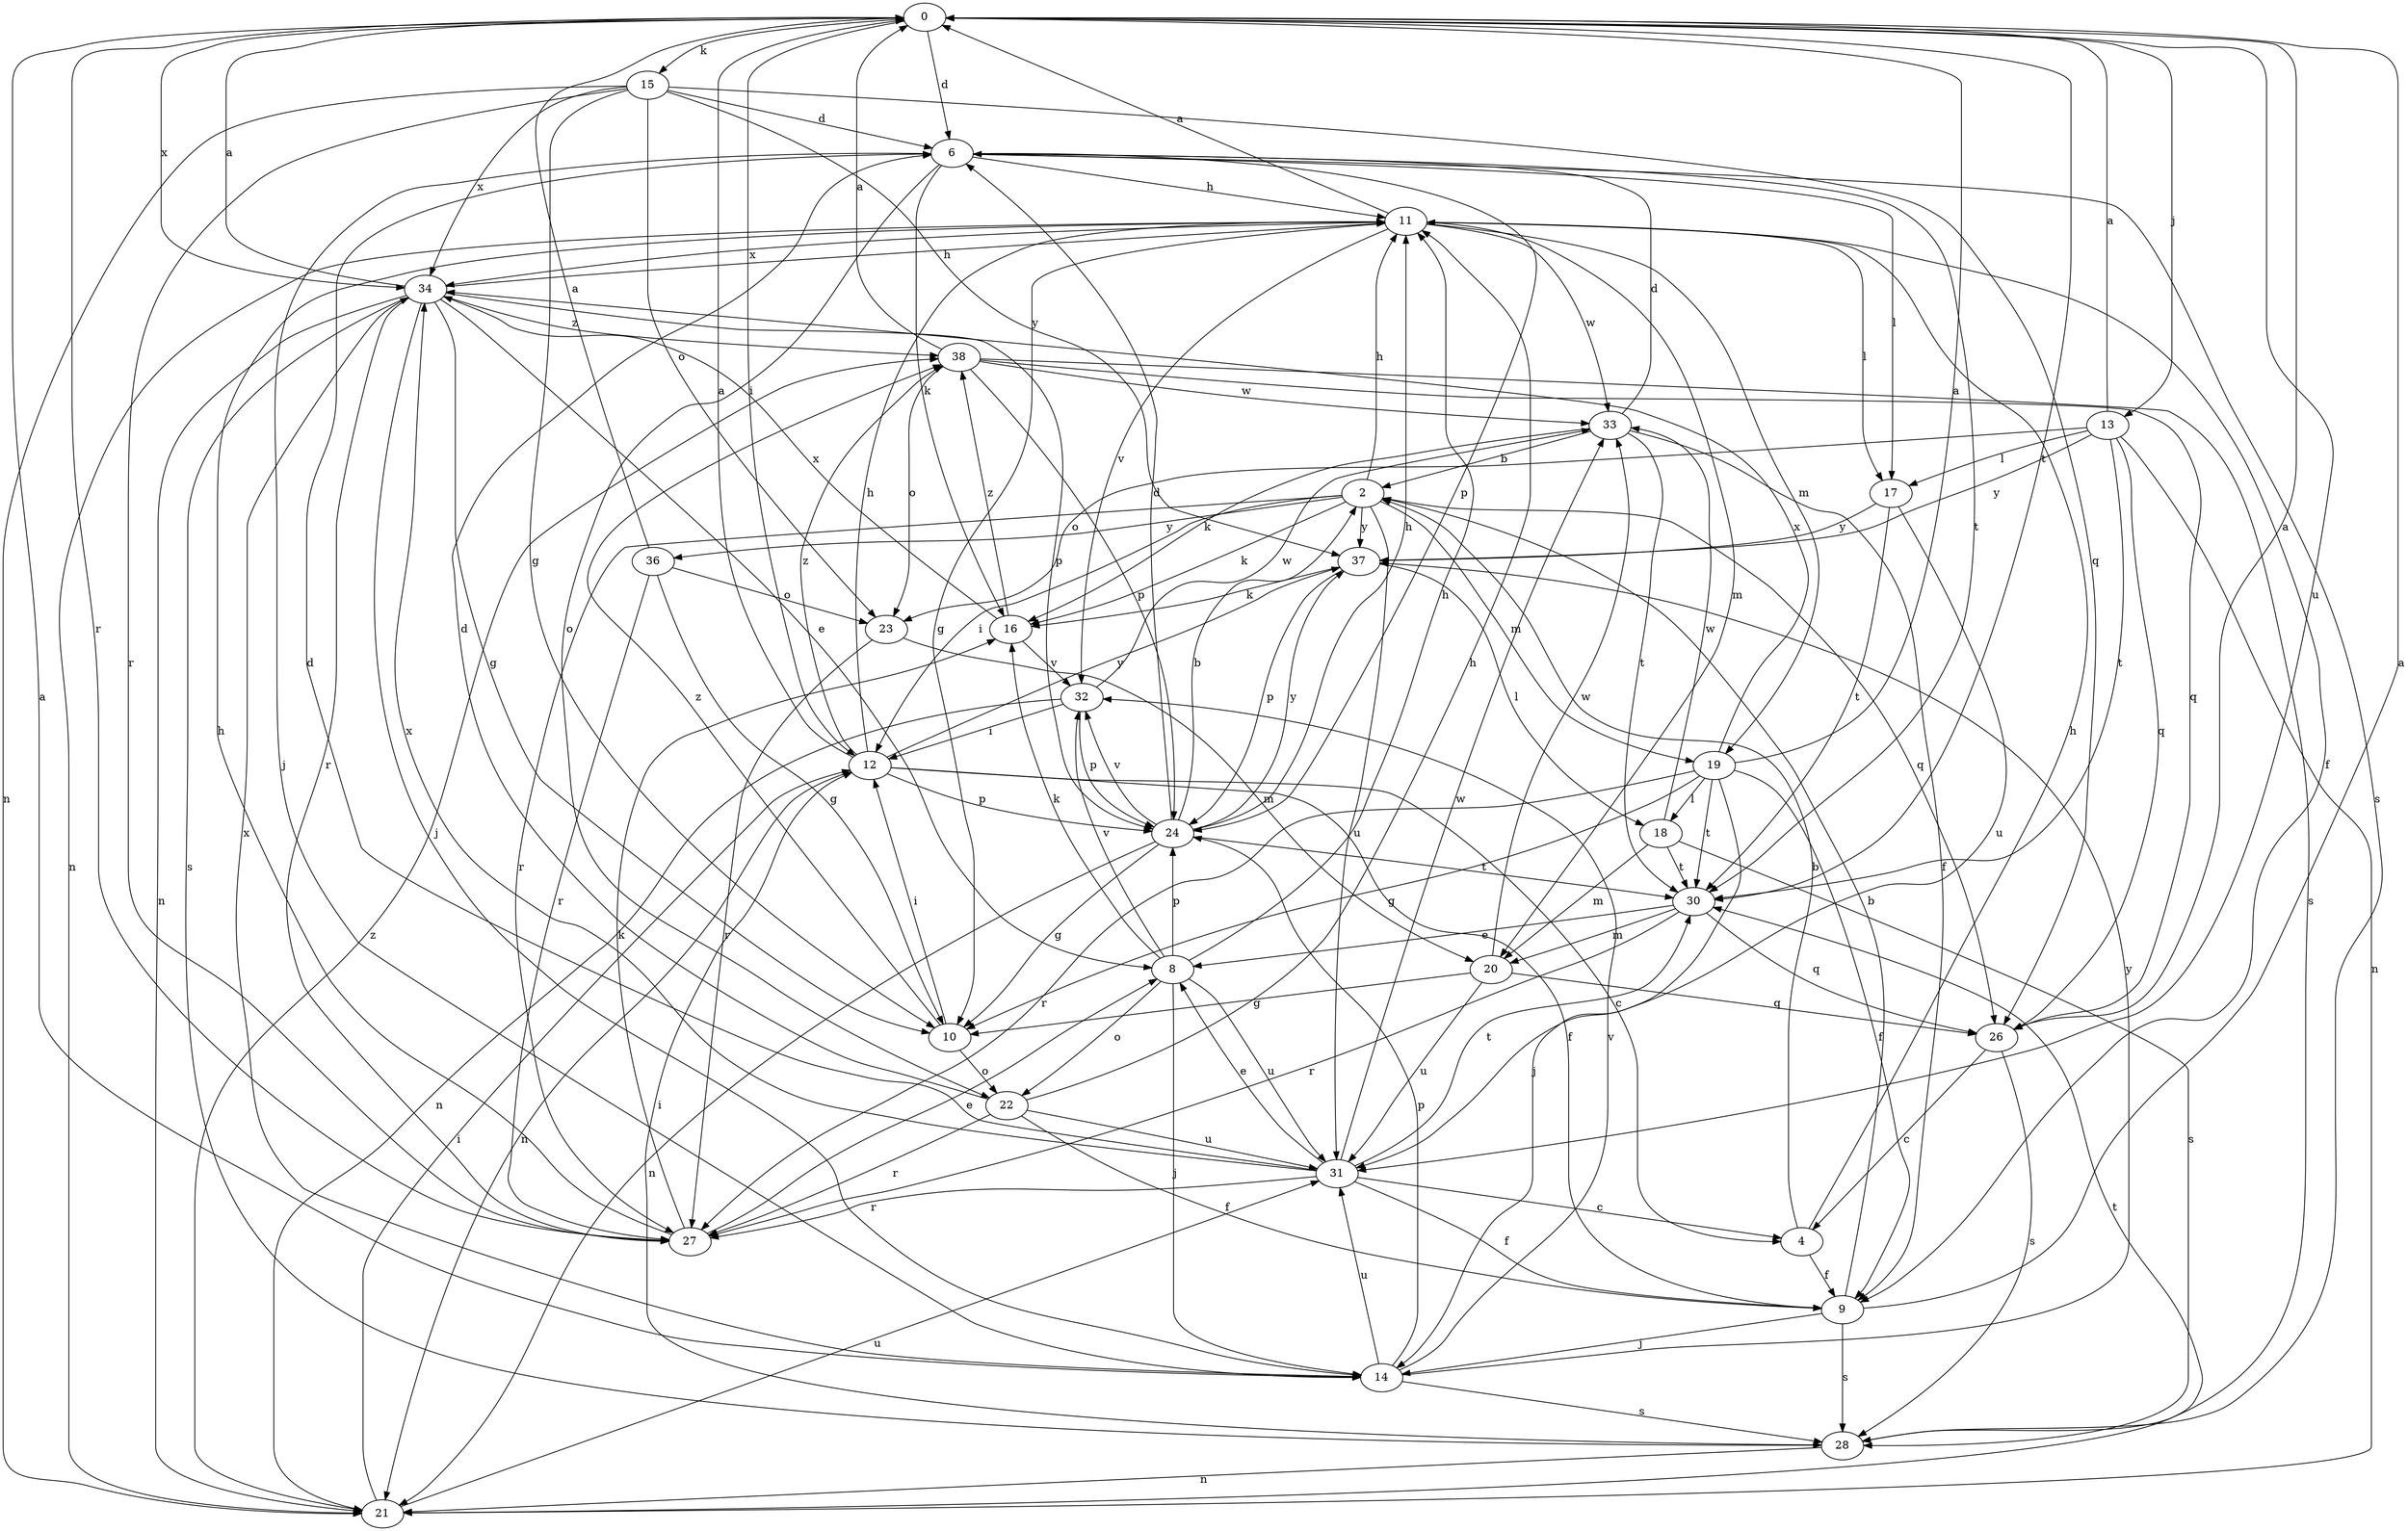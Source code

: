 strict digraph  {
0;
2;
4;
6;
8;
9;
10;
11;
12;
13;
14;
15;
16;
17;
18;
19;
20;
21;
22;
23;
24;
26;
27;
28;
30;
31;
32;
33;
34;
36;
37;
38;
0 -> 6  [label=d];
0 -> 12  [label=i];
0 -> 13  [label=j];
0 -> 15  [label=k];
0 -> 27  [label=r];
0 -> 30  [label=t];
0 -> 31  [label=u];
0 -> 34  [label=x];
2 -> 11  [label=h];
2 -> 12  [label=i];
2 -> 16  [label=k];
2 -> 19  [label=m];
2 -> 26  [label=q];
2 -> 27  [label=r];
2 -> 31  [label=u];
2 -> 36  [label=y];
2 -> 37  [label=y];
4 -> 2  [label=b];
4 -> 9  [label=f];
4 -> 11  [label=h];
6 -> 11  [label=h];
6 -> 14  [label=j];
6 -> 16  [label=k];
6 -> 17  [label=l];
6 -> 22  [label=o];
6 -> 24  [label=p];
6 -> 28  [label=s];
6 -> 30  [label=t];
8 -> 11  [label=h];
8 -> 14  [label=j];
8 -> 16  [label=k];
8 -> 22  [label=o];
8 -> 24  [label=p];
8 -> 31  [label=u];
8 -> 32  [label=v];
9 -> 0  [label=a];
9 -> 2  [label=b];
9 -> 14  [label=j];
9 -> 28  [label=s];
10 -> 12  [label=i];
10 -> 22  [label=o];
10 -> 38  [label=z];
11 -> 0  [label=a];
11 -> 9  [label=f];
11 -> 10  [label=g];
11 -> 17  [label=l];
11 -> 19  [label=m];
11 -> 20  [label=m];
11 -> 21  [label=n];
11 -> 32  [label=v];
11 -> 33  [label=w];
11 -> 34  [label=x];
12 -> 0  [label=a];
12 -> 4  [label=c];
12 -> 9  [label=f];
12 -> 11  [label=h];
12 -> 21  [label=n];
12 -> 24  [label=p];
12 -> 37  [label=y];
12 -> 38  [label=z];
13 -> 0  [label=a];
13 -> 17  [label=l];
13 -> 21  [label=n];
13 -> 23  [label=o];
13 -> 26  [label=q];
13 -> 30  [label=t];
13 -> 37  [label=y];
14 -> 0  [label=a];
14 -> 24  [label=p];
14 -> 28  [label=s];
14 -> 31  [label=u];
14 -> 32  [label=v];
14 -> 34  [label=x];
14 -> 37  [label=y];
15 -> 6  [label=d];
15 -> 10  [label=g];
15 -> 21  [label=n];
15 -> 23  [label=o];
15 -> 26  [label=q];
15 -> 27  [label=r];
15 -> 34  [label=x];
15 -> 37  [label=y];
16 -> 32  [label=v];
16 -> 34  [label=x];
16 -> 38  [label=z];
17 -> 30  [label=t];
17 -> 31  [label=u];
17 -> 37  [label=y];
18 -> 20  [label=m];
18 -> 28  [label=s];
18 -> 30  [label=t];
18 -> 33  [label=w];
19 -> 0  [label=a];
19 -> 9  [label=f];
19 -> 10  [label=g];
19 -> 14  [label=j];
19 -> 18  [label=l];
19 -> 27  [label=r];
19 -> 30  [label=t];
19 -> 34  [label=x];
20 -> 10  [label=g];
20 -> 26  [label=q];
20 -> 31  [label=u];
20 -> 33  [label=w];
21 -> 12  [label=i];
21 -> 30  [label=t];
21 -> 31  [label=u];
21 -> 38  [label=z];
22 -> 6  [label=d];
22 -> 9  [label=f];
22 -> 11  [label=h];
22 -> 27  [label=r];
22 -> 31  [label=u];
23 -> 20  [label=m];
23 -> 27  [label=r];
24 -> 2  [label=b];
24 -> 6  [label=d];
24 -> 10  [label=g];
24 -> 11  [label=h];
24 -> 21  [label=n];
24 -> 30  [label=t];
24 -> 32  [label=v];
24 -> 37  [label=y];
26 -> 0  [label=a];
26 -> 4  [label=c];
26 -> 28  [label=s];
27 -> 8  [label=e];
27 -> 11  [label=h];
27 -> 16  [label=k];
28 -> 12  [label=i];
28 -> 21  [label=n];
30 -> 8  [label=e];
30 -> 20  [label=m];
30 -> 26  [label=q];
30 -> 27  [label=r];
31 -> 4  [label=c];
31 -> 6  [label=d];
31 -> 8  [label=e];
31 -> 9  [label=f];
31 -> 27  [label=r];
31 -> 30  [label=t];
31 -> 33  [label=w];
31 -> 34  [label=x];
32 -> 12  [label=i];
32 -> 21  [label=n];
32 -> 24  [label=p];
32 -> 33  [label=w];
33 -> 2  [label=b];
33 -> 6  [label=d];
33 -> 9  [label=f];
33 -> 16  [label=k];
33 -> 30  [label=t];
34 -> 0  [label=a];
34 -> 8  [label=e];
34 -> 10  [label=g];
34 -> 11  [label=h];
34 -> 14  [label=j];
34 -> 21  [label=n];
34 -> 24  [label=p];
34 -> 27  [label=r];
34 -> 28  [label=s];
34 -> 38  [label=z];
36 -> 0  [label=a];
36 -> 10  [label=g];
36 -> 23  [label=o];
36 -> 27  [label=r];
37 -> 16  [label=k];
37 -> 18  [label=l];
37 -> 24  [label=p];
38 -> 0  [label=a];
38 -> 23  [label=o];
38 -> 24  [label=p];
38 -> 26  [label=q];
38 -> 28  [label=s];
38 -> 33  [label=w];
}
